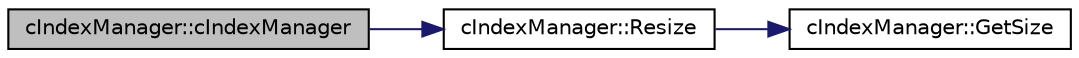 digraph "cIndexManager::cIndexManager"
{
 // LATEX_PDF_SIZE
  edge [fontname="Helvetica",fontsize="10",labelfontname="Helvetica",labelfontsize="10"];
  node [fontname="Helvetica",fontsize="10",shape=record];
  rankdir="LR";
  Node1 [label="cIndexManager::cIndexManager",height=0.2,width=0.4,color="black", fillcolor="grey75", style="filled", fontcolor="black",tooltip=" "];
  Node1 -> Node2 [color="midnightblue",fontsize="10",style="solid",fontname="Helvetica"];
  Node2 [label="cIndexManager::Resize",height=0.2,width=0.4,color="black", fillcolor="white", style="filled",URL="$classc_index_manager.html#a9ff59dae33046920b3763fee89b6b448",tooltip=" "];
  Node2 -> Node3 [color="midnightblue",fontsize="10",style="solid",fontname="Helvetica"];
  Node3 [label="cIndexManager::GetSize",height=0.2,width=0.4,color="black", fillcolor="white", style="filled",URL="$classc_index_manager.html#afd17e3d9ef0d9c57b5bfd85f3e52bb22",tooltip=" "];
}
